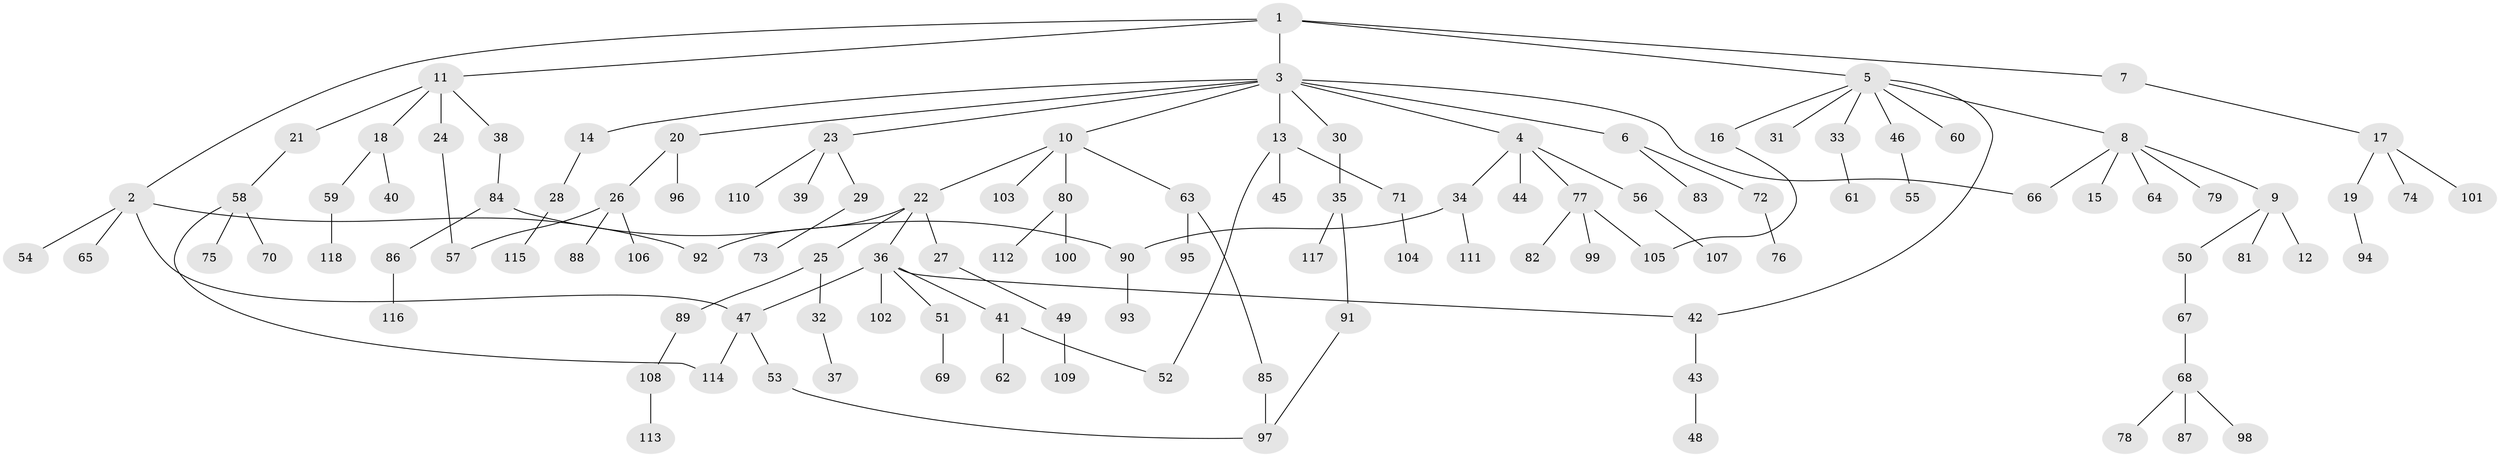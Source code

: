 // coarse degree distribution, {5: 0.0625, 10: 0.020833333333333332, 2: 0.375, 3: 0.125, 1: 0.3125, 6: 0.020833333333333332, 4: 0.08333333333333333}
// Generated by graph-tools (version 1.1) at 2025/36/03/04/25 23:36:06]
// undirected, 118 vertices, 128 edges
graph export_dot {
  node [color=gray90,style=filled];
  1;
  2;
  3;
  4;
  5;
  6;
  7;
  8;
  9;
  10;
  11;
  12;
  13;
  14;
  15;
  16;
  17;
  18;
  19;
  20;
  21;
  22;
  23;
  24;
  25;
  26;
  27;
  28;
  29;
  30;
  31;
  32;
  33;
  34;
  35;
  36;
  37;
  38;
  39;
  40;
  41;
  42;
  43;
  44;
  45;
  46;
  47;
  48;
  49;
  50;
  51;
  52;
  53;
  54;
  55;
  56;
  57;
  58;
  59;
  60;
  61;
  62;
  63;
  64;
  65;
  66;
  67;
  68;
  69;
  70;
  71;
  72;
  73;
  74;
  75;
  76;
  77;
  78;
  79;
  80;
  81;
  82;
  83;
  84;
  85;
  86;
  87;
  88;
  89;
  90;
  91;
  92;
  93;
  94;
  95;
  96;
  97;
  98;
  99;
  100;
  101;
  102;
  103;
  104;
  105;
  106;
  107;
  108;
  109;
  110;
  111;
  112;
  113;
  114;
  115;
  116;
  117;
  118;
  1 -- 2;
  1 -- 3;
  1 -- 5;
  1 -- 7;
  1 -- 11;
  2 -- 54;
  2 -- 65;
  2 -- 92;
  2 -- 47;
  3 -- 4;
  3 -- 6;
  3 -- 10;
  3 -- 13;
  3 -- 14;
  3 -- 20;
  3 -- 23;
  3 -- 30;
  3 -- 66;
  4 -- 34;
  4 -- 44;
  4 -- 56;
  4 -- 77;
  5 -- 8;
  5 -- 16;
  5 -- 31;
  5 -- 33;
  5 -- 42;
  5 -- 46;
  5 -- 60;
  6 -- 72;
  6 -- 83;
  7 -- 17;
  8 -- 9;
  8 -- 15;
  8 -- 64;
  8 -- 66;
  8 -- 79;
  9 -- 12;
  9 -- 50;
  9 -- 81;
  10 -- 22;
  10 -- 63;
  10 -- 80;
  10 -- 103;
  11 -- 18;
  11 -- 21;
  11 -- 24;
  11 -- 38;
  13 -- 45;
  13 -- 71;
  13 -- 52;
  14 -- 28;
  16 -- 105;
  17 -- 19;
  17 -- 74;
  17 -- 101;
  18 -- 40;
  18 -- 59;
  19 -- 94;
  20 -- 26;
  20 -- 96;
  21 -- 58;
  22 -- 25;
  22 -- 27;
  22 -- 36;
  22 -- 92;
  23 -- 29;
  23 -- 39;
  23 -- 110;
  24 -- 57;
  25 -- 32;
  25 -- 89;
  26 -- 57;
  26 -- 88;
  26 -- 106;
  27 -- 49;
  28 -- 115;
  29 -- 73;
  30 -- 35;
  32 -- 37;
  33 -- 61;
  34 -- 90;
  34 -- 111;
  35 -- 91;
  35 -- 117;
  36 -- 41;
  36 -- 47;
  36 -- 51;
  36 -- 102;
  36 -- 42;
  38 -- 84;
  41 -- 52;
  41 -- 62;
  42 -- 43;
  43 -- 48;
  46 -- 55;
  47 -- 53;
  47 -- 114;
  49 -- 109;
  50 -- 67;
  51 -- 69;
  53 -- 97;
  56 -- 107;
  58 -- 70;
  58 -- 75;
  58 -- 114;
  59 -- 118;
  63 -- 85;
  63 -- 95;
  67 -- 68;
  68 -- 78;
  68 -- 87;
  68 -- 98;
  71 -- 104;
  72 -- 76;
  77 -- 82;
  77 -- 99;
  77 -- 105;
  80 -- 100;
  80 -- 112;
  84 -- 86;
  84 -- 90;
  85 -- 97;
  86 -- 116;
  89 -- 108;
  90 -- 93;
  91 -- 97;
  108 -- 113;
}
